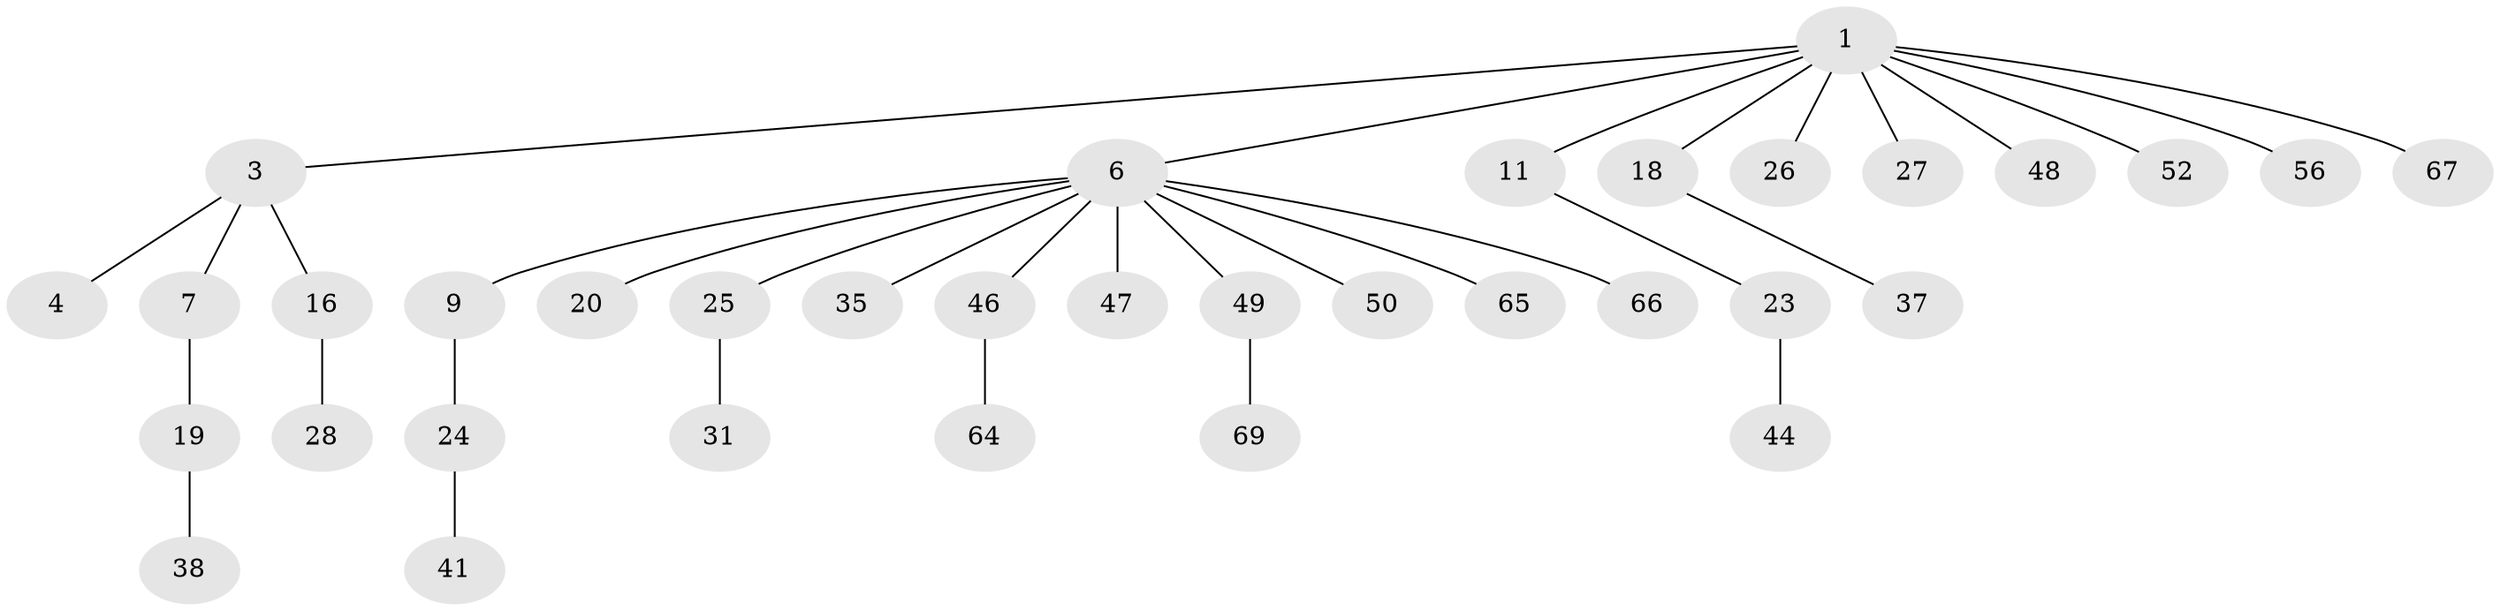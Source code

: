 // original degree distribution, {3: 0.1267605633802817, 6: 0.04225352112676056, 2: 0.29577464788732394, 4: 0.04225352112676056, 7: 0.014084507042253521, 1: 0.4788732394366197}
// Generated by graph-tools (version 1.1) at 2025/19/03/04/25 18:19:22]
// undirected, 35 vertices, 34 edges
graph export_dot {
graph [start="1"]
  node [color=gray90,style=filled];
  1 [super="+2+5"];
  3 [super="+14+70"];
  4 [super="+29"];
  6 [super="+8+13+15+61"];
  7 [super="+12"];
  9 [super="+36+17"];
  11;
  16 [super="+40"];
  18;
  19 [super="+32"];
  20;
  23 [super="+33"];
  24 [super="+43"];
  25;
  26 [super="+34"];
  27 [super="+60"];
  28;
  31;
  35;
  37;
  38;
  41 [super="+54"];
  44 [super="+59"];
  46;
  47;
  48 [super="+53"];
  49 [super="+55"];
  50;
  52;
  56;
  64;
  65;
  66;
  67 [super="+71"];
  69;
  1 -- 3;
  1 -- 52;
  1 -- 6;
  1 -- 56;
  1 -- 27;
  1 -- 11;
  1 -- 48;
  1 -- 18;
  1 -- 67;
  1 -- 26;
  3 -- 4;
  3 -- 7;
  3 -- 16;
  6 -- 46;
  6 -- 9;
  6 -- 65;
  6 -- 66;
  6 -- 49;
  6 -- 50;
  6 -- 20;
  6 -- 25;
  6 -- 35;
  6 -- 47;
  7 -- 19;
  9 -- 24;
  11 -- 23;
  16 -- 28;
  18 -- 37;
  19 -- 38;
  23 -- 44;
  24 -- 41;
  25 -- 31;
  46 -- 64;
  49 -- 69;
}
